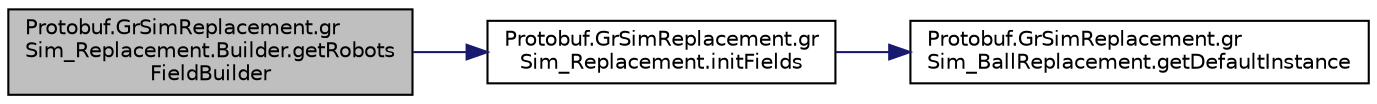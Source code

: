 digraph "Protobuf.GrSimReplacement.grSim_Replacement.Builder.getRobotsFieldBuilder"
{
 // INTERACTIVE_SVG=YES
  edge [fontname="Helvetica",fontsize="10",labelfontname="Helvetica",labelfontsize="10"];
  node [fontname="Helvetica",fontsize="10",shape=record];
  rankdir="LR";
  Node1 [label="Protobuf.GrSimReplacement.gr\lSim_Replacement.Builder.getRobots\lFieldBuilder",height=0.2,width=0.4,color="black", fillcolor="grey75", style="filled", fontcolor="black"];
  Node1 -> Node2 [color="midnightblue",fontsize="10",style="solid",fontname="Helvetica"];
  Node2 [label="Protobuf.GrSimReplacement.gr\lSim_Replacement.initFields",height=0.2,width=0.4,color="black", fillcolor="white", style="filled",URL="$d0/da5/class_protobuf_1_1_gr_sim_replacement_1_1gr_sim___replacement.html#a4db854185f4381abc66bdc81aa1ec7d4"];
  Node2 -> Node3 [color="midnightblue",fontsize="10",style="solid",fontname="Helvetica"];
  Node3 [label="Protobuf.GrSimReplacement.gr\lSim_BallReplacement.getDefaultInstance",height=0.2,width=0.4,color="black", fillcolor="white", style="filled",URL="$d2/dea/class_protobuf_1_1_gr_sim_replacement_1_1gr_sim___ball_replacement.html#a6ab65d00b3616b75579a779583d6858f"];
}
